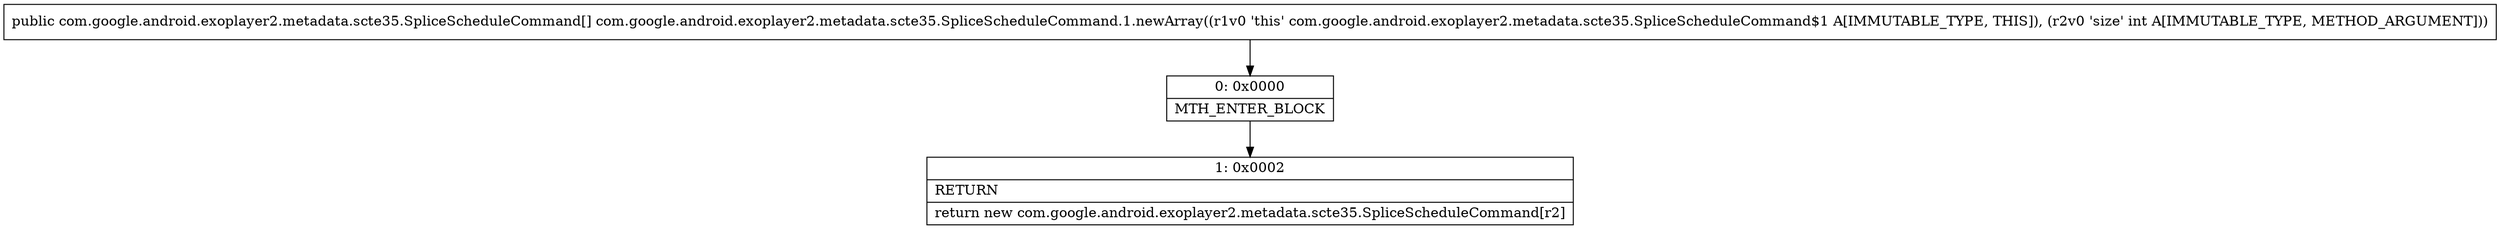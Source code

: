 digraph "CFG forcom.google.android.exoplayer2.metadata.scte35.SpliceScheduleCommand.1.newArray(I)[Lcom\/google\/android\/exoplayer2\/metadata\/scte35\/SpliceScheduleCommand;" {
Node_0 [shape=record,label="{0\:\ 0x0000|MTH_ENTER_BLOCK\l}"];
Node_1 [shape=record,label="{1\:\ 0x0002|RETURN\l|return new com.google.android.exoplayer2.metadata.scte35.SpliceScheduleCommand[r2]\l}"];
MethodNode[shape=record,label="{public com.google.android.exoplayer2.metadata.scte35.SpliceScheduleCommand[] com.google.android.exoplayer2.metadata.scte35.SpliceScheduleCommand.1.newArray((r1v0 'this' com.google.android.exoplayer2.metadata.scte35.SpliceScheduleCommand$1 A[IMMUTABLE_TYPE, THIS]), (r2v0 'size' int A[IMMUTABLE_TYPE, METHOD_ARGUMENT])) }"];
MethodNode -> Node_0;
Node_0 -> Node_1;
}

